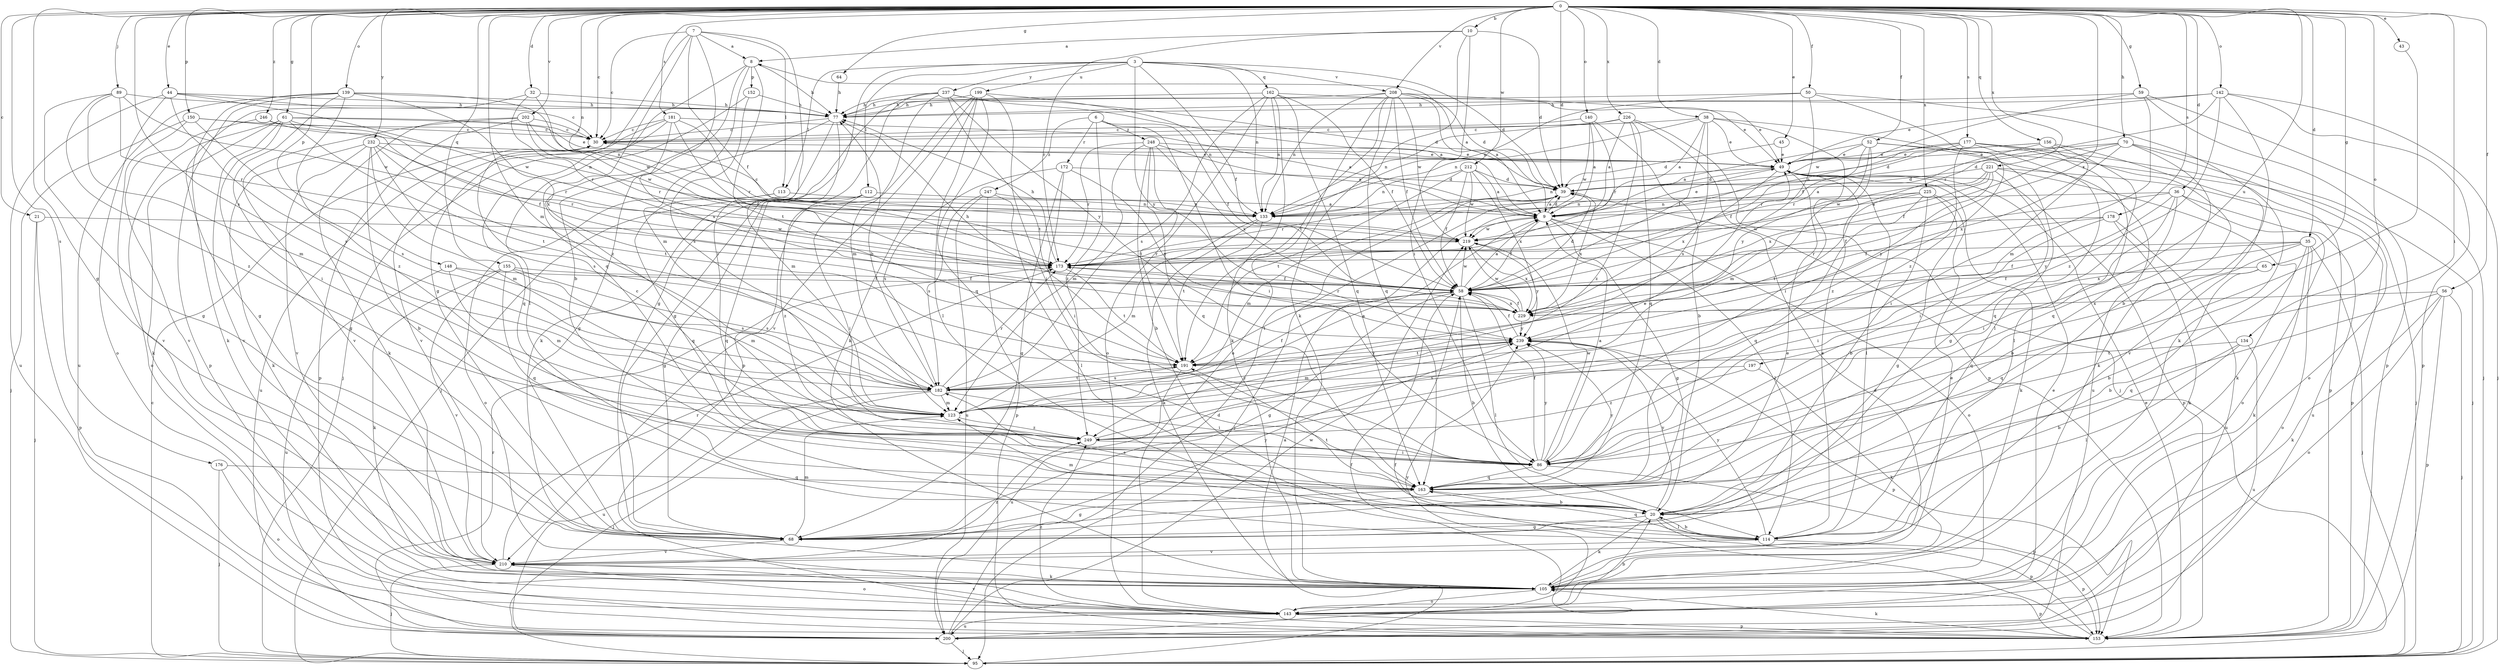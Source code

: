strict digraph  {
0;
3;
6;
7;
8;
9;
10;
20;
21;
30;
32;
35;
36;
38;
39;
43;
44;
45;
49;
50;
52;
56;
58;
59;
61;
64;
65;
68;
70;
77;
86;
89;
95;
105;
112;
113;
114;
123;
133;
134;
139;
140;
142;
143;
148;
150;
152;
153;
155;
156;
162;
163;
172;
173;
176;
177;
178;
181;
182;
191;
197;
199;
200;
202;
208;
210;
212;
219;
221;
225;
226;
229;
232;
237;
239;
246;
247;
248;
249;
0 -> 10  [label=b];
0 -> 21  [label=c];
0 -> 30  [label=c];
0 -> 32  [label=d];
0 -> 35  [label=d];
0 -> 36  [label=d];
0 -> 38  [label=d];
0 -> 39  [label=d];
0 -> 43  [label=e];
0 -> 44  [label=e];
0 -> 45  [label=e];
0 -> 50  [label=f];
0 -> 52  [label=f];
0 -> 56  [label=f];
0 -> 59  [label=g];
0 -> 61  [label=g];
0 -> 64  [label=g];
0 -> 65  [label=g];
0 -> 68  [label=g];
0 -> 70  [label=h];
0 -> 86  [label=i];
0 -> 89  [label=j];
0 -> 123  [label=m];
0 -> 133  [label=n];
0 -> 134  [label=o];
0 -> 139  [label=o];
0 -> 140  [label=o];
0 -> 142  [label=o];
0 -> 148  [label=p];
0 -> 150  [label=p];
0 -> 155  [label=q];
0 -> 156  [label=q];
0 -> 176  [label=s];
0 -> 177  [label=s];
0 -> 178  [label=s];
0 -> 181  [label=s];
0 -> 182  [label=s];
0 -> 197  [label=u];
0 -> 202  [label=v];
0 -> 208  [label=v];
0 -> 212  [label=w];
0 -> 221  [label=x];
0 -> 225  [label=x];
0 -> 226  [label=x];
0 -> 229  [label=x];
0 -> 232  [label=y];
0 -> 246  [label=z];
3 -> 39  [label=d];
3 -> 58  [label=f];
3 -> 68  [label=g];
3 -> 112  [label=l];
3 -> 113  [label=l];
3 -> 133  [label=n];
3 -> 162  [label=q];
3 -> 199  [label=u];
3 -> 208  [label=v];
3 -> 237  [label=y];
3 -> 239  [label=y];
6 -> 58  [label=f];
6 -> 86  [label=i];
6 -> 172  [label=r];
6 -> 247  [label=z];
6 -> 248  [label=z];
6 -> 249  [label=z];
7 -> 8  [label=a];
7 -> 20  [label=b];
7 -> 30  [label=c];
7 -> 58  [label=f];
7 -> 68  [label=g];
7 -> 86  [label=i];
7 -> 113  [label=l];
7 -> 163  [label=q];
8 -> 77  [label=h];
8 -> 114  [label=l];
8 -> 123  [label=m];
8 -> 152  [label=p];
8 -> 191  [label=t];
8 -> 249  [label=z];
9 -> 8  [label=a];
9 -> 39  [label=d];
9 -> 49  [label=e];
9 -> 58  [label=f];
9 -> 68  [label=g];
9 -> 114  [label=l];
9 -> 143  [label=o];
9 -> 219  [label=w];
10 -> 8  [label=a];
10 -> 39  [label=d];
10 -> 86  [label=i];
10 -> 105  [label=k];
10 -> 173  [label=r];
20 -> 68  [label=g];
20 -> 105  [label=k];
20 -> 114  [label=l];
20 -> 123  [label=m];
20 -> 153  [label=p];
20 -> 182  [label=s];
20 -> 191  [label=t];
20 -> 239  [label=y];
21 -> 95  [label=j];
21 -> 153  [label=p];
21 -> 219  [label=w];
30 -> 49  [label=e];
30 -> 200  [label=u];
32 -> 68  [label=g];
32 -> 77  [label=h];
32 -> 173  [label=r];
32 -> 219  [label=w];
35 -> 20  [label=b];
35 -> 58  [label=f];
35 -> 95  [label=j];
35 -> 105  [label=k];
35 -> 143  [label=o];
35 -> 163  [label=q];
35 -> 173  [label=r];
35 -> 229  [label=x];
36 -> 20  [label=b];
36 -> 58  [label=f];
36 -> 86  [label=i];
36 -> 133  [label=n];
36 -> 143  [label=o];
36 -> 200  [label=u];
36 -> 239  [label=y];
38 -> 9  [label=a];
38 -> 30  [label=c];
38 -> 49  [label=e];
38 -> 58  [label=f];
38 -> 86  [label=i];
38 -> 114  [label=l];
38 -> 133  [label=n];
38 -> 182  [label=s];
39 -> 9  [label=a];
39 -> 95  [label=j];
39 -> 123  [label=m];
39 -> 173  [label=r];
39 -> 229  [label=x];
43 -> 86  [label=i];
44 -> 30  [label=c];
44 -> 77  [label=h];
44 -> 143  [label=o];
44 -> 182  [label=s];
44 -> 200  [label=u];
44 -> 219  [label=w];
45 -> 39  [label=d];
45 -> 49  [label=e];
49 -> 39  [label=d];
49 -> 114  [label=l];
49 -> 133  [label=n];
49 -> 153  [label=p];
49 -> 229  [label=x];
50 -> 58  [label=f];
50 -> 77  [label=h];
50 -> 105  [label=k];
50 -> 133  [label=n];
50 -> 249  [label=z];
52 -> 9  [label=a];
52 -> 49  [label=e];
52 -> 58  [label=f];
52 -> 123  [label=m];
52 -> 153  [label=p];
52 -> 200  [label=u];
52 -> 239  [label=y];
56 -> 95  [label=j];
56 -> 105  [label=k];
56 -> 143  [label=o];
56 -> 153  [label=p];
56 -> 163  [label=q];
56 -> 229  [label=x];
58 -> 9  [label=a];
58 -> 20  [label=b];
58 -> 39  [label=d];
58 -> 68  [label=g];
58 -> 114  [label=l];
58 -> 191  [label=t];
58 -> 219  [label=w];
58 -> 229  [label=x];
59 -> 77  [label=h];
59 -> 95  [label=j];
59 -> 123  [label=m];
59 -> 153  [label=p];
59 -> 219  [label=w];
61 -> 30  [label=c];
61 -> 49  [label=e];
61 -> 68  [label=g];
61 -> 105  [label=k];
61 -> 143  [label=o];
61 -> 173  [label=r];
61 -> 191  [label=t];
61 -> 210  [label=v];
64 -> 77  [label=h];
65 -> 20  [label=b];
65 -> 58  [label=f];
65 -> 163  [label=q];
68 -> 49  [label=e];
68 -> 123  [label=m];
68 -> 210  [label=v];
68 -> 239  [label=y];
70 -> 39  [label=d];
70 -> 49  [label=e];
70 -> 58  [label=f];
70 -> 95  [label=j];
70 -> 143  [label=o];
70 -> 163  [label=q];
70 -> 229  [label=x];
77 -> 30  [label=c];
77 -> 68  [label=g];
77 -> 95  [label=j];
77 -> 123  [label=m];
86 -> 9  [label=a];
86 -> 58  [label=f];
86 -> 153  [label=p];
86 -> 163  [label=q];
86 -> 219  [label=w];
86 -> 239  [label=y];
89 -> 68  [label=g];
89 -> 77  [label=h];
89 -> 123  [label=m];
89 -> 173  [label=r];
89 -> 219  [label=w];
89 -> 249  [label=z];
95 -> 9  [label=a];
95 -> 30  [label=c];
105 -> 39  [label=d];
105 -> 49  [label=e];
105 -> 143  [label=o];
105 -> 153  [label=p];
112 -> 9  [label=a];
112 -> 68  [label=g];
112 -> 86  [label=i];
112 -> 163  [label=q];
112 -> 249  [label=z];
113 -> 133  [label=n];
113 -> 143  [label=o];
113 -> 163  [label=q];
114 -> 20  [label=b];
114 -> 49  [label=e];
114 -> 153  [label=p];
114 -> 163  [label=q];
114 -> 210  [label=v];
114 -> 239  [label=y];
123 -> 9  [label=a];
123 -> 239  [label=y];
123 -> 249  [label=z];
133 -> 30  [label=c];
133 -> 105  [label=k];
133 -> 123  [label=m];
133 -> 191  [label=t];
134 -> 20  [label=b];
134 -> 114  [label=l];
134 -> 191  [label=t];
134 -> 200  [label=u];
139 -> 77  [label=h];
139 -> 86  [label=i];
139 -> 105  [label=k];
139 -> 133  [label=n];
139 -> 153  [label=p];
139 -> 200  [label=u];
139 -> 229  [label=x];
139 -> 249  [label=z];
140 -> 9  [label=a];
140 -> 20  [label=b];
140 -> 30  [label=c];
140 -> 173  [label=r];
140 -> 219  [label=w];
142 -> 20  [label=b];
142 -> 49  [label=e];
142 -> 77  [label=h];
142 -> 95  [label=j];
142 -> 153  [label=p];
142 -> 173  [label=r];
142 -> 249  [label=z];
143 -> 20  [label=b];
143 -> 49  [label=e];
143 -> 153  [label=p];
143 -> 200  [label=u];
143 -> 210  [label=v];
143 -> 239  [label=y];
143 -> 249  [label=z];
148 -> 58  [label=f];
148 -> 123  [label=m];
148 -> 182  [label=s];
148 -> 200  [label=u];
150 -> 30  [label=c];
150 -> 95  [label=j];
150 -> 133  [label=n];
150 -> 182  [label=s];
150 -> 210  [label=v];
152 -> 77  [label=h];
152 -> 95  [label=j];
152 -> 182  [label=s];
153 -> 49  [label=e];
153 -> 58  [label=f];
153 -> 105  [label=k];
155 -> 58  [label=f];
155 -> 105  [label=k];
155 -> 123  [label=m];
155 -> 163  [label=q];
155 -> 182  [label=s];
155 -> 210  [label=v];
156 -> 39  [label=d];
156 -> 49  [label=e];
156 -> 86  [label=i];
156 -> 163  [label=q];
156 -> 173  [label=r];
156 -> 210  [label=v];
162 -> 49  [label=e];
162 -> 58  [label=f];
162 -> 77  [label=h];
162 -> 105  [label=k];
162 -> 133  [label=n];
162 -> 143  [label=o];
162 -> 163  [label=q];
162 -> 182  [label=s];
163 -> 20  [label=b];
163 -> 68  [label=g];
163 -> 239  [label=y];
172 -> 39  [label=d];
172 -> 68  [label=g];
172 -> 86  [label=i];
172 -> 182  [label=s];
172 -> 239  [label=y];
173 -> 58  [label=f];
173 -> 77  [label=h];
173 -> 191  [label=t];
176 -> 95  [label=j];
176 -> 143  [label=o];
176 -> 163  [label=q];
177 -> 49  [label=e];
177 -> 68  [label=g];
177 -> 95  [label=j];
177 -> 105  [label=k];
177 -> 114  [label=l];
177 -> 133  [label=n];
177 -> 173  [label=r];
177 -> 249  [label=z];
178 -> 58  [label=f];
178 -> 86  [label=i];
178 -> 105  [label=k];
178 -> 200  [label=u];
178 -> 219  [label=w];
181 -> 9  [label=a];
181 -> 30  [label=c];
181 -> 58  [label=f];
181 -> 163  [label=q];
181 -> 173  [label=r];
181 -> 210  [label=v];
181 -> 229  [label=x];
182 -> 58  [label=f];
182 -> 77  [label=h];
182 -> 86  [label=i];
182 -> 95  [label=j];
182 -> 123  [label=m];
182 -> 173  [label=r];
182 -> 191  [label=t];
182 -> 200  [label=u];
191 -> 182  [label=s];
191 -> 200  [label=u];
191 -> 239  [label=y];
197 -> 105  [label=k];
197 -> 182  [label=s];
197 -> 249  [label=z];
199 -> 77  [label=h];
199 -> 86  [label=i];
199 -> 105  [label=k];
199 -> 114  [label=l];
199 -> 133  [label=n];
199 -> 153  [label=p];
199 -> 163  [label=q];
199 -> 210  [label=v];
200 -> 39  [label=d];
200 -> 58  [label=f];
200 -> 95  [label=j];
200 -> 173  [label=r];
200 -> 219  [label=w];
202 -> 30  [label=c];
202 -> 105  [label=k];
202 -> 153  [label=p];
202 -> 173  [label=r];
202 -> 210  [label=v];
202 -> 219  [label=w];
208 -> 9  [label=a];
208 -> 39  [label=d];
208 -> 49  [label=e];
208 -> 58  [label=f];
208 -> 77  [label=h];
208 -> 133  [label=n];
208 -> 143  [label=o];
208 -> 163  [label=q];
208 -> 191  [label=t];
208 -> 219  [label=w];
210 -> 95  [label=j];
210 -> 105  [label=k];
210 -> 143  [label=o];
210 -> 173  [label=r];
210 -> 249  [label=z];
212 -> 9  [label=a];
212 -> 39  [label=d];
212 -> 58  [label=f];
212 -> 133  [label=n];
212 -> 191  [label=t];
212 -> 219  [label=w];
212 -> 229  [label=x];
219 -> 173  [label=r];
219 -> 229  [label=x];
219 -> 239  [label=y];
221 -> 9  [label=a];
221 -> 39  [label=d];
221 -> 86  [label=i];
221 -> 105  [label=k];
221 -> 153  [label=p];
221 -> 219  [label=w];
221 -> 229  [label=x];
221 -> 239  [label=y];
225 -> 9  [label=a];
225 -> 20  [label=b];
225 -> 68  [label=g];
225 -> 105  [label=k];
225 -> 133  [label=n];
225 -> 163  [label=q];
225 -> 191  [label=t];
226 -> 9  [label=a];
226 -> 30  [label=c];
226 -> 95  [label=j];
226 -> 133  [label=n];
226 -> 153  [label=p];
226 -> 163  [label=q];
226 -> 249  [label=z];
229 -> 58  [label=f];
229 -> 77  [label=h];
229 -> 173  [label=r];
229 -> 219  [label=w];
229 -> 239  [label=y];
232 -> 20  [label=b];
232 -> 49  [label=e];
232 -> 105  [label=k];
232 -> 123  [label=m];
232 -> 173  [label=r];
232 -> 182  [label=s];
232 -> 191  [label=t];
232 -> 210  [label=v];
237 -> 9  [label=a];
237 -> 39  [label=d];
237 -> 68  [label=g];
237 -> 77  [label=h];
237 -> 105  [label=k];
237 -> 123  [label=m];
237 -> 191  [label=t];
237 -> 239  [label=y];
239 -> 58  [label=f];
239 -> 123  [label=m];
239 -> 153  [label=p];
239 -> 191  [label=t];
246 -> 30  [label=c];
246 -> 58  [label=f];
246 -> 210  [label=v];
247 -> 114  [label=l];
247 -> 133  [label=n];
247 -> 153  [label=p];
247 -> 182  [label=s];
247 -> 200  [label=u];
248 -> 9  [label=a];
248 -> 20  [label=b];
248 -> 49  [label=e];
248 -> 123  [label=m];
248 -> 163  [label=q];
248 -> 173  [label=r];
248 -> 191  [label=t];
248 -> 229  [label=x];
249 -> 30  [label=c];
249 -> 49  [label=e];
249 -> 86  [label=i];
}
